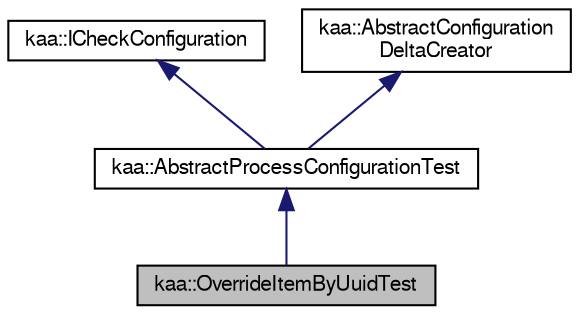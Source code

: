 digraph "kaa::OverrideItemByUuidTest"
{
  bgcolor="transparent";
  edge [fontname="FreeSans",fontsize="10",labelfontname="FreeSans",labelfontsize="10"];
  node [fontname="FreeSans",fontsize="10",shape=record];
  Node1 [label="kaa::OverrideItemByUuidTest",height=0.2,width=0.4,color="black", fillcolor="grey75", style="filled" fontcolor="black"];
  Node2 -> Node1 [dir="back",color="midnightblue",fontsize="10",style="solid",fontname="FreeSans"];
  Node2 [label="kaa::AbstractProcessConfigurationTest",height=0.2,width=0.4,color="black",URL="$classkaa_1_1AbstractProcessConfigurationTest.html"];
  Node3 -> Node2 [dir="back",color="midnightblue",fontsize="10",style="solid",fontname="FreeSans"];
  Node3 [label="kaa::ICheckConfiguration",height=0.2,width=0.4,color="black",URL="$classkaa_1_1ICheckConfiguration.html"];
  Node4 -> Node2 [dir="back",color="midnightblue",fontsize="10",style="solid",fontname="FreeSans"];
  Node4 [label="kaa::AbstractConfiguration\lDeltaCreator",height=0.2,width=0.4,color="black",URL="$classkaa_1_1AbstractConfigurationDeltaCreator.html"];
}
